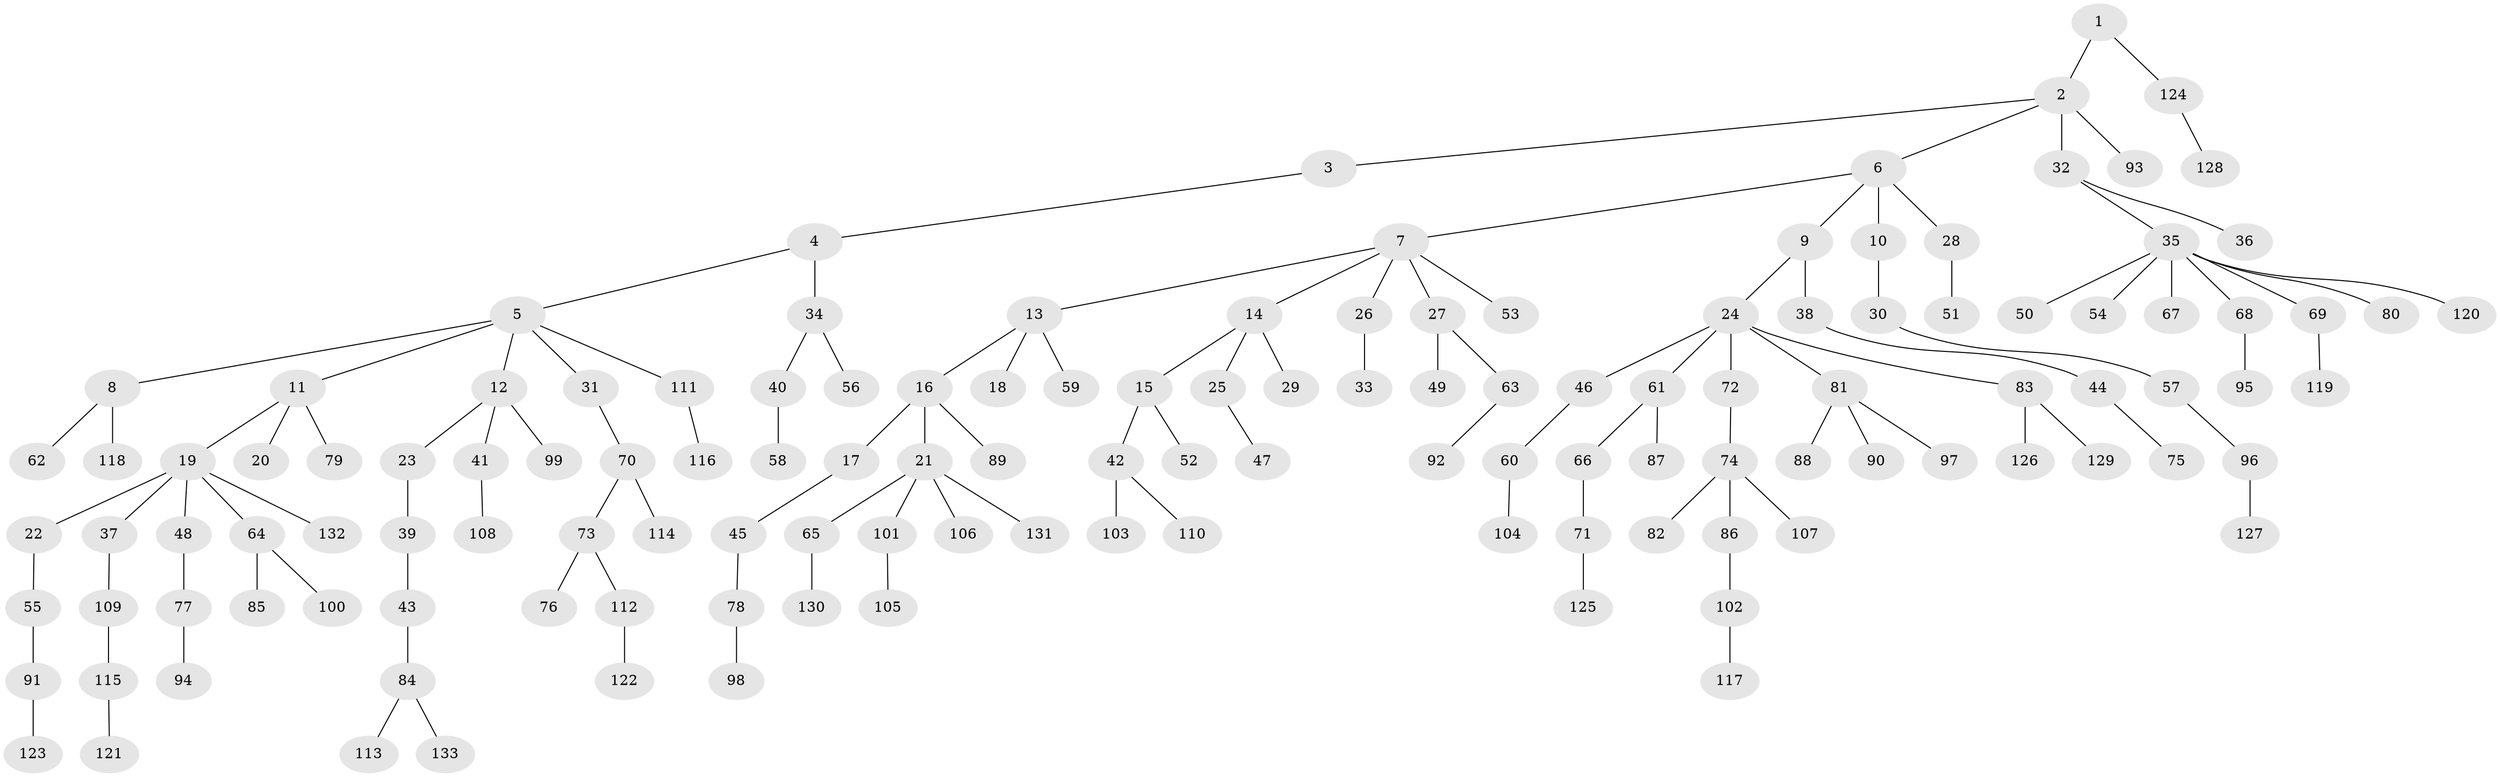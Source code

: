 // coarse degree distribution, {1: 0.7424242424242424, 2: 0.18181818181818182, 3: 0.030303030303030304, 4: 0.015151515151515152, 9: 0.015151515151515152, 38: 0.015151515151515152}
// Generated by graph-tools (version 1.1) at 2025/56/03/04/25 21:56:05]
// undirected, 133 vertices, 132 edges
graph export_dot {
graph [start="1"]
  node [color=gray90,style=filled];
  1;
  2;
  3;
  4;
  5;
  6;
  7;
  8;
  9;
  10;
  11;
  12;
  13;
  14;
  15;
  16;
  17;
  18;
  19;
  20;
  21;
  22;
  23;
  24;
  25;
  26;
  27;
  28;
  29;
  30;
  31;
  32;
  33;
  34;
  35;
  36;
  37;
  38;
  39;
  40;
  41;
  42;
  43;
  44;
  45;
  46;
  47;
  48;
  49;
  50;
  51;
  52;
  53;
  54;
  55;
  56;
  57;
  58;
  59;
  60;
  61;
  62;
  63;
  64;
  65;
  66;
  67;
  68;
  69;
  70;
  71;
  72;
  73;
  74;
  75;
  76;
  77;
  78;
  79;
  80;
  81;
  82;
  83;
  84;
  85;
  86;
  87;
  88;
  89;
  90;
  91;
  92;
  93;
  94;
  95;
  96;
  97;
  98;
  99;
  100;
  101;
  102;
  103;
  104;
  105;
  106;
  107;
  108;
  109;
  110;
  111;
  112;
  113;
  114;
  115;
  116;
  117;
  118;
  119;
  120;
  121;
  122;
  123;
  124;
  125;
  126;
  127;
  128;
  129;
  130;
  131;
  132;
  133;
  1 -- 2;
  1 -- 124;
  2 -- 3;
  2 -- 6;
  2 -- 32;
  2 -- 93;
  3 -- 4;
  4 -- 5;
  4 -- 34;
  5 -- 8;
  5 -- 11;
  5 -- 12;
  5 -- 31;
  5 -- 111;
  6 -- 7;
  6 -- 9;
  6 -- 10;
  6 -- 28;
  7 -- 13;
  7 -- 14;
  7 -- 26;
  7 -- 27;
  7 -- 53;
  8 -- 62;
  8 -- 118;
  9 -- 24;
  9 -- 38;
  10 -- 30;
  11 -- 19;
  11 -- 20;
  11 -- 79;
  12 -- 23;
  12 -- 41;
  12 -- 99;
  13 -- 16;
  13 -- 18;
  13 -- 59;
  14 -- 15;
  14 -- 25;
  14 -- 29;
  15 -- 42;
  15 -- 52;
  16 -- 17;
  16 -- 21;
  16 -- 89;
  17 -- 45;
  19 -- 22;
  19 -- 37;
  19 -- 48;
  19 -- 64;
  19 -- 132;
  21 -- 65;
  21 -- 101;
  21 -- 106;
  21 -- 131;
  22 -- 55;
  23 -- 39;
  24 -- 46;
  24 -- 61;
  24 -- 72;
  24 -- 81;
  24 -- 83;
  25 -- 47;
  26 -- 33;
  27 -- 49;
  27 -- 63;
  28 -- 51;
  30 -- 57;
  31 -- 70;
  32 -- 35;
  32 -- 36;
  34 -- 40;
  34 -- 56;
  35 -- 50;
  35 -- 54;
  35 -- 67;
  35 -- 68;
  35 -- 69;
  35 -- 80;
  35 -- 120;
  37 -- 109;
  38 -- 44;
  39 -- 43;
  40 -- 58;
  41 -- 108;
  42 -- 103;
  42 -- 110;
  43 -- 84;
  44 -- 75;
  45 -- 78;
  46 -- 60;
  48 -- 77;
  55 -- 91;
  57 -- 96;
  60 -- 104;
  61 -- 66;
  61 -- 87;
  63 -- 92;
  64 -- 85;
  64 -- 100;
  65 -- 130;
  66 -- 71;
  68 -- 95;
  69 -- 119;
  70 -- 73;
  70 -- 114;
  71 -- 125;
  72 -- 74;
  73 -- 76;
  73 -- 112;
  74 -- 82;
  74 -- 86;
  74 -- 107;
  77 -- 94;
  78 -- 98;
  81 -- 88;
  81 -- 90;
  81 -- 97;
  83 -- 126;
  83 -- 129;
  84 -- 113;
  84 -- 133;
  86 -- 102;
  91 -- 123;
  96 -- 127;
  101 -- 105;
  102 -- 117;
  109 -- 115;
  111 -- 116;
  112 -- 122;
  115 -- 121;
  124 -- 128;
}
